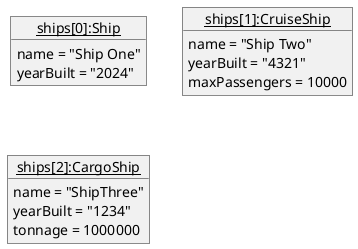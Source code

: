 @startuml
object "<u>ships[0]:Ship</u>" as S {
  name = "Ship One"
  yearBuilt = "2024"
}
object "<u>ships[1]:CruiseShip</u>" as CuS {
  name = "Ship Two"
  yearBuilt = "4321"
  maxPassengers = 10000
}
object "<u>ships[2]:CargoShip</u>" as CaS {
  name = "ShipThree"
  yearBuilt = "1234"
  tonnage = 1000000
}
@enduml